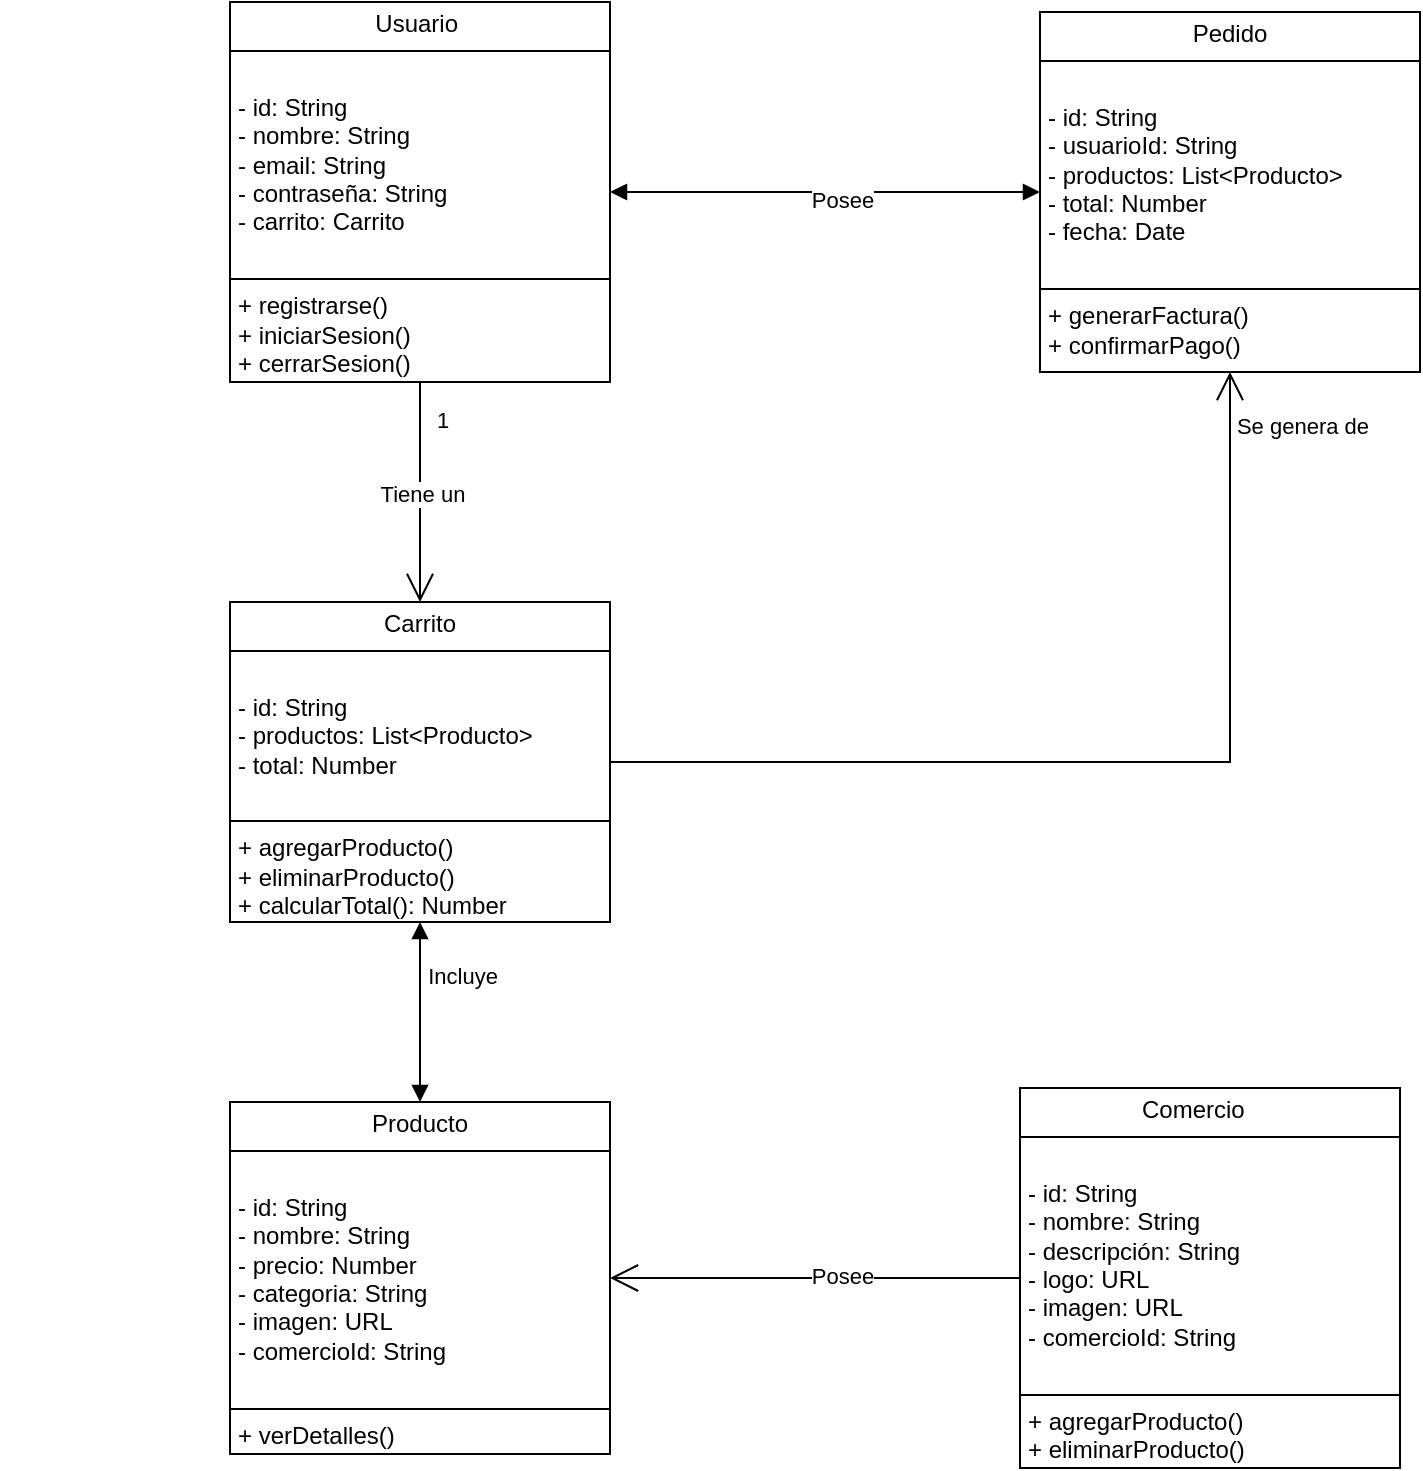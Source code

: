 <mxfile version="28.0.6">
  <diagram name="Página-1" id="d8-c1HAEc_LHQsQqsqox">
    <mxGraphModel dx="1442" dy="1826" grid="1" gridSize="10" guides="1" tooltips="1" connect="1" arrows="1" fold="1" page="0" pageScale="1" pageWidth="827" pageHeight="1169" math="0" shadow="0">
      <root>
        <mxCell id="0" />
        <mxCell id="1" parent="0" />
        <mxCell id="yZvqTmjqUhQ8_LNQkBPy-53" value="&lt;p style=&quot;margin:0px;margin-top:4px;text-align:center;&quot;&gt;Carrito&lt;/p&gt;&lt;hr size=&quot;1&quot; style=&quot;border-style:solid;&quot;&gt;&lt;p style=&quot;margin:0px;margin-left:4px;&quot;&gt;&lt;br&gt;&lt;/p&gt;&lt;p style=&quot;margin:0px;margin-left:4px;&quot;&gt;- id: String&lt;/p&gt;&lt;p style=&quot;margin:0px;margin-left:4px;&quot;&gt;- productos: List&amp;lt;Producto&amp;gt;&lt;/p&gt;&lt;p style=&quot;margin:0px;margin-left:4px;&quot;&gt;- total: Number&amp;nbsp;&amp;nbsp;&lt;/p&gt;&lt;p style=&quot;margin:0px;margin-left:4px;&quot;&gt;&lt;br&gt;&lt;/p&gt;&lt;hr size=&quot;1&quot; style=&quot;border-style:solid;&quot;&gt;&lt;p style=&quot;margin:0px;margin-left:4px;&quot;&gt;&lt;span style=&quot;color: rgba(0, 0, 0, 0); font-family: monospace; font-size: 0px; text-wrap-mode: nowrap;&quot;&gt;%3CmxGraphModel%3E%3Croot%3E%3CmxCell%20id%3D%220%22%2F%3E%3CmxCell%20id%3D%221%22%20parent%3D%220%22%2F%3E%3CmxCell%20id%3D%222%22%20value%3D%22%2B%20agregarProducto()%22%20style%3D%22text%3BstrokeColor%3Dnone%3BfillColor%3Dnone%3Balign%3Dleft%3BverticalAlign%3Dtop%3BspacingLeft%3D4%3BspacingRight%3D4%3Boverflow%3Dhidden%3Brotatable%3D0%3Bpoints%3D%5B%5B0%2C0.5%5D%2C%5B1%2C0.5%5D%5D%3BportConstraint%3Deastwest%3BwhiteSpace%3Dwrap%3Bhtml%3D1%3Bperimeter%3DrectanglePerimeter%3B%22%20vertex%3D%221%22%20parent%3D%221%22%3E%3CmxGeometry%20x%3D%22120%22%20y%3D%22-696%22%20width%3D%22180%22%20height%3D%2226%22%20as%3D%22geometry%22%2F%3E%3C%2FmxCell%3E%3C%2Froot%3E%3C%2FmxGraphModel%3E&lt;/span&gt;&lt;span style=&quot;background-color: transparent; color: light-dark(rgb(0, 0, 0), rgb(255, 255, 255));&quot;&gt;+ agregarProducto()&lt;/span&gt;&lt;/p&gt;&lt;p style=&quot;margin:0px;margin-left:4px;&quot;&gt;+ eliminarProducto()&amp;nbsp;&lt;span style=&quot;background-color: transparent; color: light-dark(rgb(0, 0, 0), rgb(255, 255, 255));&quot;&gt;&lt;/span&gt;&lt;/p&gt;&lt;p style=&quot;margin:0px;margin-left:4px;&quot;&gt;+ calcularTotal(): Number&lt;/p&gt;&lt;p style=&quot;margin:0px;margin-left:4px;&quot;&gt;&lt;span style=&quot;background-color: transparent; color: rgba(0, 0, 0, 0); font-family: monospace; font-size: 0px; text-wrap-mode: nowrap;&quot;&gt;%3CmxGraphModel%3E%3Croot%3E%3CmxCell%20id%3D%220%22%2F%3E%3CmxCell%20id%3D%221%22%20parent%3D%220%22%2F%3E%3CmxCell%20id%3D%222%22%20value%3D%22%2B%20agregarProducto()%22%20style%3D%22text%3BstrokeColor%3Dnone%3BfillColor%3Dnone%3Balign%3Dleft%3BverticalAlign%3Dtop%3BspacingLeft%3D4%3BspacingRight%3D4%3Boverflow%3Dhidden%3Brotatable%3D0%3Bpoints%3D%5B%5B0%2C0.5%5D%2C%5B1%2C0.5%5D%5D%3BportConstraint%3Deastwest%3BwhiteSpace%3Dwrap%3Bhtml%3D1%3Bperimeter%3DrectanglePerimeter%3B%22%20vertex%3D%221%22%20parent%3D%221%22%3E%3CmxGeometry%20x%3D%22120%22%20y%3D%22-696%22%20width%3D%22180%22%20height%3D%2226%22%20as%3D%22geometry%22%2F%3E%3C%2FmxCell%3E%3C%2Froot%3E%3C%2FmxGraphModel%3E&lt;/span&gt;&lt;/p&gt;" style="verticalAlign=top;align=left;overflow=fill;html=1;whiteSpace=wrap;" parent="1" vertex="1">
          <mxGeometry x="95" y="-840" width="190" height="160" as="geometry" />
        </mxCell>
        <mxCell id="yZvqTmjqUhQ8_LNQkBPy-55" value="&lt;p style=&quot;margin:0px;margin-top:4px;text-align:center;&quot;&gt;&lt;span style=&quot;text-align: left; background-color: transparent; color: light-dark(rgb(0, 0, 0), rgb(255, 255, 255));&quot;&gt;Usuario&amp;nbsp;&lt;/span&gt;&lt;/p&gt;&lt;hr size=&quot;1&quot; style=&quot;border-style:solid;&quot;&gt;&lt;p style=&quot;margin:0px;margin-left:4px;&quot;&gt;&lt;br&gt;&lt;/p&gt;&lt;p style=&quot;margin:0px;margin-left:4px;&quot;&gt;- id: String&lt;/p&gt;&lt;p style=&quot;margin:0px;margin-left:4px;&quot;&gt;&lt;span style=&quot;background-color: transparent; color: light-dark(rgb(0, 0, 0), rgb(255, 255, 255));&quot;&gt;- nombre: String&lt;/span&gt;&lt;/p&gt;&lt;p style=&quot;margin:0px;margin-left:4px;&quot;&gt;- email: String&lt;/p&gt;&lt;p style=&quot;margin:0px;margin-left:4px;&quot;&gt;- contraseña: String&lt;/p&gt;&lt;p style=&quot;margin:0px;margin-left:4px;&quot;&gt;- carrito: Carrito&lt;/p&gt;&lt;p style=&quot;margin:0px;margin-left:4px;&quot;&gt;&lt;br&gt;&lt;/p&gt;&lt;hr size=&quot;1&quot; style=&quot;border-style:solid;&quot;&gt;&lt;p style=&quot;margin:0px;margin-left:4px;&quot;&gt;&lt;span style=&quot;color: rgba(0, 0, 0, 0); font-family: monospace; font-size: 0px; text-wrap-mode: nowrap;&quot;&gt;%3CmxGraphModel%3E%3Croot%3E%3CmxCell%20id%3D%220%22%2F%3E%3CmxCell%20id%3D%221%22%20parent%3D%220%22%2F%3E%3CmxCell%20id%3D%222%22%20value%3D%22%2B%20agregarProducto()%22%20style%3D%22text%3BstrokeColor%3Dnone%3BfillColor%3Dnone%3Balign%3Dleft%3BverticalAlign%3Dtop%3BspacingLeft%3D4%3BspacingRight%3D4%3Boverflow%3Dhidden%3Brotatable%3D0%3Bpoints%3D%5B%5B0%2C0.5%5D%2C%5B1%2C0.5%5D%5D%3BportConstraint%3Deastwest%3BwhiteSpace%3Dwrap%3Bhtml%3D1%3Bperimeter%3DrectanglePerimeter%3B%22%20vertex%3D%221%22%20parent%3D%221%22%3E%3CmxGeometry%20x%3D%22120%22%20y%3D%22-696%22%20width%3D%22180%22%20height%3D%2226%22%20as%3D%22geometry%22%2F%3E%3C%2FmxCell%3E%3C%2Froot%3E%3C%2FmxGraphModel%3E&lt;/span&gt;&lt;span style=&quot;background-color: transparent; color: light-dark(rgb(0, 0, 0), rgb(255, 255, 255));&quot;&gt;+ registrarse()&lt;/span&gt;&lt;/p&gt;&lt;p style=&quot;margin:0px;margin-left:4px;&quot;&gt;+ iniciarSesion()&lt;/p&gt;&lt;p style=&quot;margin:0px;margin-left:4px;&quot;&gt;+ cerrarSesion()&lt;/p&gt;&lt;p style=&quot;margin:0px;margin-left:4px;&quot;&gt;&lt;span style=&quot;background-color: transparent; color: rgba(0, 0, 0, 0); font-family: monospace; font-size: 0px; text-wrap-mode: nowrap;&quot;&gt;%3CmxGraphModel%3E%3Croot%3E%3CmxCell%20id%3D%220%22%2F%3E%3CmxCell%20id%3D%221%22%20parent%3D%220%22%2F%3E%3CmxCell%20id%3D%222%22%20value%3D%22%2B%20agregarProducto()%22%20style%3D%22text%3BstrokeColor%3Dnone%3BfillColor%3Dnone%3Balign%3Dleft%3BverticalAlign%3Dtop%3BspacingLeft%3D4%3BspacingRight%3D4%3Boverflow%3Dhidden%3Brotatable%3D0%3Bpoints%3D%5B%5B0%2C0.5%5D%2C%5B1%2C0.5%5D%5D%3BportConstraint%3Deastwest%3BwhiteSpace%3Dwrap%3Bhtml%3D1%3Bperimeter%3DrectanglePerimeter%3B%22%20vertex%3D%221%22%20parent%3D%221%22%3E%3CmxGeometry%20x%3D%22120%22%20y%3D%22-696%22%20width%3D%22180%22%20height%3D%2226%22%20as%3D%22geometry%22%2F%3E%3C%2FmxCell%3E%3C%2Froot%3E%3C%2FmxGraphModel%3&lt;/span&gt;&lt;/p&gt;" style="verticalAlign=top;align=left;overflow=fill;html=1;whiteSpace=wrap;" parent="1" vertex="1">
          <mxGeometry x="95" y="-1140" width="190" height="190" as="geometry" />
        </mxCell>
        <mxCell id="yZvqTmjqUhQ8_LNQkBPy-57" value="&lt;p style=&quot;margin:0px;margin-top:4px;text-align:center;&quot;&gt;&lt;span style=&quot;text-align: left;&quot;&gt;Producto&lt;/span&gt;&lt;/p&gt;&lt;hr size=&quot;1&quot; style=&quot;border-style:solid;&quot;&gt;&lt;p style=&quot;margin:0px;margin-left:4px;&quot;&gt;&lt;br&gt;&lt;/p&gt;&lt;p style=&quot;margin:0px;margin-left:4px;&quot;&gt;- id: String&lt;/p&gt;&lt;p style=&quot;margin:0px;margin-left:4px;&quot;&gt;- nombre: String&lt;/p&gt;&lt;p style=&quot;margin:0px;margin-left:4px;&quot;&gt;&lt;span style=&quot;background-color: transparent; color: light-dark(rgb(0, 0, 0), rgb(255, 255, 255));&quot;&gt;- precio: Number&lt;/span&gt;&amp;nbsp;&lt;/p&gt;&lt;p style=&quot;margin:0px;margin-left:4px;&quot;&gt;- categoria: String&lt;/p&gt;&lt;p style=&quot;margin:0px;margin-left:4px;&quot;&gt;- imagen: URL&lt;/p&gt;&lt;p style=&quot;margin:0px;margin-left:4px;&quot;&gt;- comercioId: String&lt;/p&gt;&lt;p style=&quot;margin:0px;margin-left:4px;&quot;&gt;&lt;br&gt;&lt;/p&gt;&lt;hr size=&quot;1&quot; style=&quot;border-style:solid;&quot;&gt;&lt;p style=&quot;margin:0px;margin-left:4px;&quot;&gt;&lt;span style=&quot;color: rgba(0, 0, 0, 0); font-family: monospace; font-size: 0px; text-wrap-mode: nowrap;&quot;&gt;%3CmxGraphModel%3E%3Croot%3E%3CmxCell%20id%3D%220%22%2F%3E%3CmxCell%20id%3D%221%22%20parent%3D%220%22%2F%3E%3CmxCell%20id%3D%222%22%20value%3D%22%2B%20agregarProducto()%22%20style%3D%22text%3BstrokeColor%3Dnone%3BfillColor%3Dnone%3Balign%3Dleft%3BverticalAlign%3Dtop%3BspacingLeft%3D4%3BspacingRight%3D4%3Boverflow%3Dhidden%3Brotatable%3D0%3Bpoints%3D%5B%5B0%2C0.5%5D%2C%5B1%2C0.5%5D%5D%3BportConstraint%3Deastwest%3BwhiteSpace%3Dwrap%3Bhtml%3D1%3Bperimeter%3DrectanglePerimeter%3B%22%20vertex%3D%221%22%20parent%3D%221%22%3E%3CmxGeometry%20x%3D%22120%22%20y%3D%22-696%22%20width%3D%22180%22%20height%3D%2226%22%20as%3D%22geometry%22%2F%3E%3C%2FmxCell%3E%3C%2Froot%3E%3C%2FmxGraphModel%3E&lt;/span&gt;&lt;span style=&quot;background-color: transparent; color: light-dark(rgb(0, 0, 0), rgb(255, 255, 255));&quot;&gt;+ verDetalles()&lt;/span&gt;&lt;/p&gt;&lt;p style=&quot;margin:0px;margin-left:4px;&quot;&gt;&lt;br&gt;&lt;/p&gt;&lt;p style=&quot;margin:0px;margin-left:4px;&quot;&gt;&lt;span style=&quot;background-color: transparent; color: rgba(0, 0, 0, 0); font-family: monospace; font-size: 0px; text-wrap-mode: nowrap;&quot;&gt;%3CmxGraphModel%3E%3Croot%3E%3CmxCell%20id%3D%220%22%2F%3E%3CmxCell%20id%3D%221%22%20parent%3D%220%22%2F%3E%3CmxCell%20id%3D%222%22%20value%3D%22%2B%20agregarProducto()%22%20style%3D%22text%3BstrokeColor%3Dnone%3BfillColor%3Dnone%3Balign%3Dleft%3BverticalAlign%3Dtop%3BspacingLeft%3D4%3BspacingRight%3D4%3Boverflow%3Dhidden%3Brotatable%3D0%3Bpoints%3D%5B%5B0%2C0.5%5D%2C%5B1%2C0.5%5D%5D%3BportConstraint%3Deastwest%3BwhiteSpace%3Dwrap%3Bhtml%3D1%3Bperimeter%3DrectanglePerimeter%3B%22%20vertex%3D%221%22%20parent%3D%221%22%3E%3CmxGeometry%20x%3D%22120%22%20y%3D%22-696%22%20width%3D%22180%22%20height%3D%2226%22%20as%3D%22geometry%22%2F%3E%3C%2FmxCell%3E%3C%2Froot%3E%3C%2FmxGraphModel%3E&lt;/span&gt;&lt;/p&gt;" style="verticalAlign=top;align=left;overflow=fill;html=1;whiteSpace=wrap;" parent="1" vertex="1">
          <mxGeometry x="95" y="-590" width="190" height="176" as="geometry" />
        </mxCell>
        <mxCell id="yZvqTmjqUhQ8_LNQkBPy-60" value="&lt;p style=&quot;margin:0px;margin-top:4px;text-align:center;&quot;&gt;&lt;span style=&quot;text-align: left;&quot;&gt;Pedido&lt;/span&gt;&lt;/p&gt;&lt;hr size=&quot;1&quot; style=&quot;border-style:solid;&quot;&gt;&lt;p style=&quot;margin:0px;margin-left:4px;&quot;&gt;&lt;br&gt;&lt;/p&gt;&lt;p style=&quot;margin:0px;margin-left:4px;&quot;&gt;- id: String&lt;/p&gt;&lt;p style=&quot;margin:0px;margin-left:4px;&quot;&gt;&lt;span style=&quot;background-color: transparent; color: light-dark(rgb(0, 0, 0), rgb(255, 255, 255));&quot;&gt;- usuarioId: String&lt;/span&gt;&lt;/p&gt;&lt;p style=&quot;margin:0px;margin-left:4px;&quot;&gt;- productos: List&amp;lt;Producto&amp;gt;&lt;span style=&quot;background-color: transparent; color: light-dark(rgb(0, 0, 0), rgb(255, 255, 255));&quot;&gt;&lt;/span&gt;&lt;/p&gt;&lt;p style=&quot;margin:0px;margin-left:4px;&quot;&gt;&lt;span style=&quot;background-color: transparent; color: light-dark(rgb(0, 0, 0), rgb(255, 255, 255));&quot;&gt;- total: Number&amp;nbsp;&lt;/span&gt;&lt;/p&gt;&lt;p style=&quot;margin:0px;margin-left:4px;&quot;&gt;- fecha: Date&amp;nbsp; &amp;nbsp;&lt;span style=&quot;background-color: transparent; color: light-dark(rgb(0, 0, 0), rgb(255, 255, 255));&quot;&gt;&lt;/span&gt;&lt;/p&gt;&lt;p style=&quot;margin:0px;margin-left:4px;&quot;&gt;&lt;br&gt;&lt;/p&gt;&lt;hr size=&quot;1&quot; style=&quot;border-style:solid;&quot;&gt;&lt;p style=&quot;margin:0px;margin-left:4px;&quot;&gt;+ generarFactura()&amp;nbsp;&lt;/p&gt;&lt;p style=&quot;margin:0px;margin-left:4px;&quot;&gt;+ confirmarPago()&lt;/p&gt;&lt;p style=&quot;margin:0px;margin-left:4px;&quot;&gt;&lt;span style=&quot;background-color: transparent; color: rgba(0, 0, 0, 0); font-family: monospace; font-size: 0px; text-wrap-mode: nowrap;&quot;&gt;%3CmxGraphModel%3E%3Croot%3E%3CmxCell%20id%3D%220%22%2F%3E%3CmxCell%20id%3D%221%22%20parent%3D%220%22%2F%3E%3CmxCell%20id%3D%222%22%20value%3D%22%2B%20agregarProducto()%22%20style%3D%22text%3BstrokeColor%3Dnone%3BfillColor%3Dnone%3Balign%3Dleft%3BverticalAlign%3Dtop%3BspacingLeft%3D4%3BspacingRight%3D4%3Boverflow%3Dhidden%3Brotatable%3D0%3Bpoints%3D%5B%5B0%2C0.5%5D%2C%5B1%2C0.5%5D%5D%3BportConstraint%3Deastwest%3BwhiteSpace%3Dwrap%3Bhtml%3D1%3Bperimeter%3DrectanglePerimeter%3B%22%20vertex%3D%221%22%20parent%3D%221%22%3E%3CmxGeometry%20x%3D%22120%22%20y%3D%22-696%22%20width%3D%22180%22%20height%3D%2226%22%20as%3D%22geometry%22%2F%3E%3C%2FmxCell%3E%3C%2Froot%3E%3C%2FmxGraphModel%3E&lt;/span&gt;&lt;/p&gt;" style="verticalAlign=top;align=left;overflow=fill;html=1;whiteSpace=wrap;" parent="1" vertex="1">
          <mxGeometry x="500" y="-1135" width="190" height="180" as="geometry" />
        </mxCell>
        <mxCell id="yZvqTmjqUhQ8_LNQkBPy-61" value="&lt;p style=&quot;margin:0px;margin-top:4px;text-align:center;&quot;&gt;&lt;span style=&quot;text-align: left;&quot;&gt;Comercio&amp;nbsp; &amp;nbsp; &amp;nbsp;&lt;/span&gt;&lt;/p&gt;&lt;hr size=&quot;1&quot; style=&quot;border-style:solid;&quot;&gt;&lt;p style=&quot;margin:0px;margin-left:4px;&quot;&gt;&lt;br&gt;&lt;/p&gt;&lt;p style=&quot;margin:0px;margin-left:4px;&quot;&gt;- id: String&lt;/p&gt;&lt;p style=&quot;margin:0px;margin-left:4px;&quot;&gt;- nombre: String&lt;/p&gt;&lt;p style=&quot;margin:0px;margin-left:4px;&quot;&gt;- descripción: String&lt;/p&gt;&lt;p style=&quot;margin:0px;margin-left:4px;&quot;&gt;&lt;span style=&quot;background-color: transparent; color: light-dark(rgb(0, 0, 0), rgb(255, 255, 255));&quot;&gt;- logo: URL&lt;/span&gt;&lt;/p&gt;&lt;p style=&quot;margin:0px;margin-left:4px;&quot;&gt;- imagen: URL&lt;/p&gt;&lt;p style=&quot;margin:0px;margin-left:4px;&quot;&gt;- comercioId: String&lt;/p&gt;&lt;p style=&quot;margin:0px;margin-left:4px;&quot;&gt;&lt;br&gt;&lt;/p&gt;&lt;hr size=&quot;1&quot; style=&quot;border-style:solid;&quot;&gt;&lt;p style=&quot;margin:0px;margin-left:4px;&quot;&gt;+ agregarProducto()&lt;/p&gt;&lt;p style=&quot;margin:0px;margin-left:4px;&quot;&gt;&lt;span style=&quot;background-color: transparent; color: light-dark(rgb(0, 0, 0), rgb(255, 255, 255));&quot;&gt;+ eliminarProducto()&lt;/span&gt;&lt;span style=&quot;background-color: transparent; color: rgba(0, 0, 0, 0); font-family: monospace; font-size: 0px; text-wrap-mode: nowrap;&quot;&gt;%3CmxGraphModel%3E%3Croot%3E%3CmxCell%20id%3D%220%22%2F%3E%3CmxCell%20id%3D%221%22%20parent%3D%220%22%2F%3E%3CmxCell%20id%3D%222%22%20value%3D%22%2B%20agregarProducto()%22%20style%3D%22text%3BstrokeColor%3Dnone%3BfillColor%3Dnone%3Balign%3Dleft%3BverticalAlign%3Dtop%3BspacingLeft%3D4%3BspacingRight%3D4%3Boverflow%3Dhidden%3Brotatable%3D0%3Bpoints%3D%5B%5B0%2C0.5%5D%2C%5B1%2C0.5%5D%5D%3BportConstraint%3Deastwest%3BwhiteSpace%3Dwrap%3Bhtml%3D1%3Bperimeter%3DrectanglePerimeter%3B%22%20vertex%3D%221%22%20parent%3D%221%22%3E%3CmxGeometry%20x%3D%22120%22%20y%3D%22-696%22%20width%3D%22180%22%20height%3D%2226%22%20as%3D%22geometry%22%2F%3E%3C%2FmxCell%3E%3C%2Froot%3E%3C%2FmxGraphModel%3E&lt;/span&gt;&lt;/p&gt;" style="verticalAlign=top;align=left;overflow=fill;html=1;whiteSpace=wrap;" parent="1" vertex="1">
          <mxGeometry x="490" y="-597" width="190" height="190" as="geometry" />
        </mxCell>
        <mxCell id="yZvqTmjqUhQ8_LNQkBPy-79" value="" style="endArrow=block;startArrow=block;endFill=1;startFill=1;html=1;rounded=0;entryX=0;entryY=0.5;entryDx=0;entryDy=0;exitX=1;exitY=0.5;exitDx=0;exitDy=0;" parent="1" source="yZvqTmjqUhQ8_LNQkBPy-55" target="yZvqTmjqUhQ8_LNQkBPy-60" edge="1">
          <mxGeometry width="160" relative="1" as="geometry">
            <mxPoint x="285" y="-1060" as="sourcePoint" />
            <mxPoint x="445" y="-1060" as="targetPoint" />
          </mxGeometry>
        </mxCell>
        <mxCell id="yZvqTmjqUhQ8_LNQkBPy-80" value="Posee" style="edgeLabel;html=1;align=center;verticalAlign=middle;resizable=0;points=[];" parent="1" vertex="1" connectable="0">
          <mxGeometry x="180" y="-850" as="geometry">
            <mxPoint x="221" y="-191" as="offset" />
          </mxGeometry>
        </mxCell>
        <mxCell id="yZvqTmjqUhQ8_LNQkBPy-82" value="" style="endArrow=block;startArrow=block;endFill=1;startFill=1;html=1;rounded=0;entryX=0.5;entryY=0;entryDx=0;entryDy=0;exitX=0.5;exitY=1;exitDx=0;exitDy=0;" parent="1" source="yZvqTmjqUhQ8_LNQkBPy-53" target="yZvqTmjqUhQ8_LNQkBPy-57" edge="1">
          <mxGeometry width="160" relative="1" as="geometry">
            <mxPoint x="180" y="-679.26" as="sourcePoint" />
            <mxPoint x="180.76" y="-559.996" as="targetPoint" />
          </mxGeometry>
        </mxCell>
        <mxCell id="yZvqTmjqUhQ8_LNQkBPy-83" value="Incluye" style="edgeLabel;html=1;align=center;verticalAlign=middle;resizable=0;points=[];" parent="1" vertex="1" connectable="0">
          <mxGeometry x="-10" y="-860" as="geometry">
            <mxPoint x="221" y="207" as="offset" />
          </mxGeometry>
        </mxCell>
        <mxCell id="yZvqTmjqUhQ8_LNQkBPy-84" value="" style="endArrow=open;endFill=1;endSize=12;html=1;rounded=0;exitX=0.5;exitY=1;exitDx=0;exitDy=0;entryX=0.5;entryY=0;entryDx=0;entryDy=0;" parent="1" source="yZvqTmjqUhQ8_LNQkBPy-55" target="yZvqTmjqUhQ8_LNQkBPy-53" edge="1">
          <mxGeometry width="160" relative="1" as="geometry">
            <mxPoint x="310" y="-780" as="sourcePoint" />
            <mxPoint x="190" y="-840" as="targetPoint" />
          </mxGeometry>
        </mxCell>
        <mxCell id="yZvqTmjqUhQ8_LNQkBPy-85" value="Tiene un" style="edgeLabel;html=1;align=center;verticalAlign=middle;resizable=0;points=[];" parent="1" vertex="1" connectable="0">
          <mxGeometry y="-740" as="geometry">
            <mxPoint x="191" y="-154" as="offset" />
          </mxGeometry>
        </mxCell>
        <mxCell id="yZvqTmjqUhQ8_LNQkBPy-88" value="1" style="edgeLabel;html=1;align=center;verticalAlign=middle;resizable=0;points=[];" parent="1" vertex="1" connectable="0">
          <mxGeometry x="-20" y="-740" as="geometry">
            <mxPoint x="221" y="-191" as="offset" />
          </mxGeometry>
        </mxCell>
        <mxCell id="yZvqTmjqUhQ8_LNQkBPy-89" value="" style="endArrow=open;endFill=1;endSize=12;html=1;rounded=0;exitX=1;exitY=0.5;exitDx=0;exitDy=0;entryX=0.5;entryY=1;entryDx=0;entryDy=0;" parent="1" source="yZvqTmjqUhQ8_LNQkBPy-53" target="yZvqTmjqUhQ8_LNQkBPy-60" edge="1">
          <mxGeometry width="160" relative="1" as="geometry">
            <mxPoint x="300" y="-750" as="sourcePoint" />
            <mxPoint x="700" y="-760" as="targetPoint" />
            <Array as="points">
              <mxPoint x="595" y="-760" />
            </Array>
          </mxGeometry>
        </mxCell>
        <mxCell id="yZvqTmjqUhQ8_LNQkBPy-91" value="" style="endArrow=open;endFill=1;endSize=12;html=1;rounded=0;exitX=0;exitY=0.5;exitDx=0;exitDy=0;entryX=1;entryY=0.5;entryDx=0;entryDy=0;" parent="1" source="yZvqTmjqUhQ8_LNQkBPy-61" target="yZvqTmjqUhQ8_LNQkBPy-57" edge="1">
          <mxGeometry width="160" relative="1" as="geometry">
            <mxPoint x="310" y="-580" as="sourcePoint" />
            <mxPoint x="470" y="-580" as="targetPoint" />
          </mxGeometry>
        </mxCell>
        <mxCell id="yZvqTmjqUhQ8_LNQkBPy-93" value="Posee" style="edgeLabel;html=1;align=center;verticalAlign=middle;resizable=0;points=[];" parent="1" vertex="1" connectable="0">
          <mxGeometry x="180" y="-710" as="geometry">
            <mxPoint x="221" y="207" as="offset" />
          </mxGeometry>
        </mxCell>
        <mxCell id="uSdiQFOvyXDGOyFews6y-1" value="Se genera de" style="edgeLabel;html=1;align=center;verticalAlign=middle;resizable=0;points=[];" vertex="1" connectable="0" parent="1">
          <mxGeometry x="410" y="-1135" as="geometry">
            <mxPoint x="221" y="207" as="offset" />
          </mxGeometry>
        </mxCell>
      </root>
    </mxGraphModel>
  </diagram>
</mxfile>
